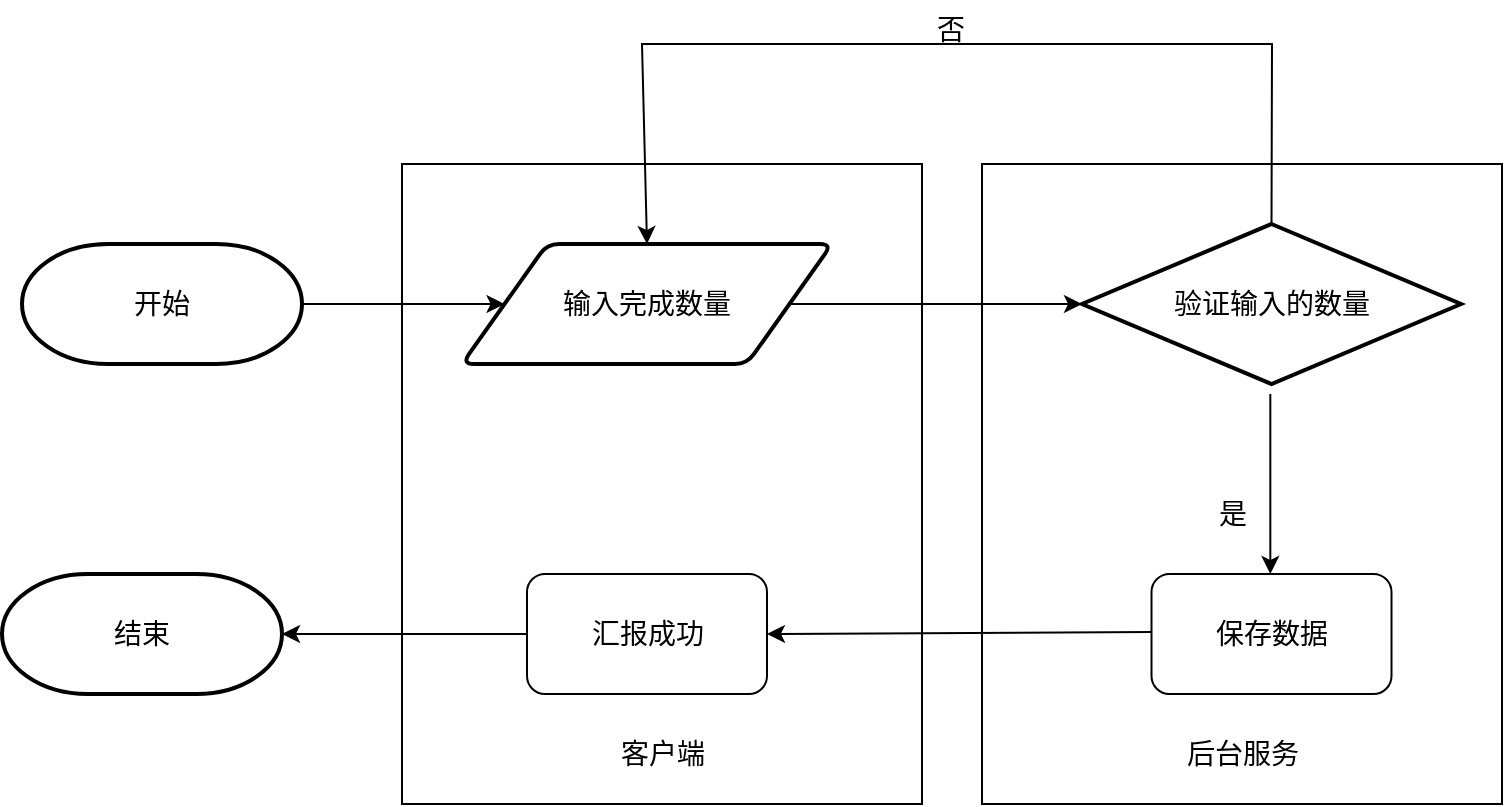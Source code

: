 <mxfile version="20.0.4" type="github">
  <diagram id="-Thg3NojDzIJrcwwlIQT" name="第 1 页">
    <mxGraphModel dx="1673" dy="925" grid="1" gridSize="10" guides="1" tooltips="1" connect="1" arrows="1" fold="1" page="1" pageScale="1" pageWidth="1654" pageHeight="2336" math="0" shadow="0">
      <root>
        <mxCell id="0" />
        <mxCell id="1" parent="0" />
        <mxCell id="zCkPLSWbQm5JxwFreFaJ-94" value="" style="verticalLabelPosition=bottom;verticalAlign=top;html=1;shape=mxgraph.basic.rect;fillColor2=none;strokeWidth=1;size=20;indent=5;fontSize=14;" vertex="1" parent="1">
          <mxGeometry x="880" y="740" width="260" height="320" as="geometry" />
        </mxCell>
        <mxCell id="zCkPLSWbQm5JxwFreFaJ-91" value="" style="verticalLabelPosition=bottom;verticalAlign=top;html=1;shape=mxgraph.basic.rect;fillColor2=none;strokeWidth=1;size=20;indent=5;fontSize=14;" vertex="1" parent="1">
          <mxGeometry x="590" y="740" width="260" height="320" as="geometry" />
        </mxCell>
        <mxCell id="zCkPLSWbQm5JxwFreFaJ-64" value="开始" style="strokeWidth=2;html=1;shape=mxgraph.flowchart.terminator;whiteSpace=wrap;fontSize=14;" vertex="1" parent="1">
          <mxGeometry x="400" y="780" width="140" height="60" as="geometry" />
        </mxCell>
        <mxCell id="zCkPLSWbQm5JxwFreFaJ-67" value="输入完成数量" style="shape=parallelogram;html=1;strokeWidth=2;perimeter=parallelogramPerimeter;whiteSpace=wrap;rounded=1;arcSize=12;size=0.23;fontSize=14;" vertex="1" parent="1">
          <mxGeometry x="620" y="780" width="185" height="60" as="geometry" />
        </mxCell>
        <mxCell id="zCkPLSWbQm5JxwFreFaJ-69" value="验证输入的数量" style="strokeWidth=2;html=1;shape=mxgraph.flowchart.decision;whiteSpace=wrap;fontSize=14;" vertex="1" parent="1">
          <mxGeometry x="930" y="770" width="189.5" height="80" as="geometry" />
        </mxCell>
        <mxCell id="zCkPLSWbQm5JxwFreFaJ-72" value="结束" style="strokeWidth=2;html=1;shape=mxgraph.flowchart.terminator;whiteSpace=wrap;fontSize=14;" vertex="1" parent="1">
          <mxGeometry x="390" y="945" width="140" height="60" as="geometry" />
        </mxCell>
        <mxCell id="zCkPLSWbQm5JxwFreFaJ-75" value="是" style="text;html=1;align=center;verticalAlign=middle;resizable=0;points=[];autosize=1;strokeColor=none;fillColor=none;fontSize=14;" vertex="1" parent="1">
          <mxGeometry x="985" y="900" width="40" height="30" as="geometry" />
        </mxCell>
        <mxCell id="zCkPLSWbQm5JxwFreFaJ-83" value="保存数据" style="rounded=1;whiteSpace=wrap;html=1;fontSize=14;" vertex="1" parent="1">
          <mxGeometry x="964.75" y="945" width="120" height="60" as="geometry" />
        </mxCell>
        <mxCell id="zCkPLSWbQm5JxwFreFaJ-85" value="" style="endArrow=classic;html=1;rounded=0;fontSize=14;" edge="1" parent="1">
          <mxGeometry width="50" height="50" relative="1" as="geometry">
            <mxPoint x="1024.16" y="855" as="sourcePoint" />
            <mxPoint x="1024.16" y="945" as="targetPoint" />
          </mxGeometry>
        </mxCell>
        <mxCell id="zCkPLSWbQm5JxwFreFaJ-93" value="客户端" style="text;html=1;align=center;verticalAlign=middle;resizable=0;points=[];autosize=1;strokeColor=none;fillColor=none;fontSize=14;" vertex="1" parent="1">
          <mxGeometry x="685" y="1020" width="70" height="30" as="geometry" />
        </mxCell>
        <mxCell id="zCkPLSWbQm5JxwFreFaJ-95" value="后台服务" style="text;html=1;align=center;verticalAlign=middle;resizable=0;points=[];autosize=1;strokeColor=none;fillColor=none;fontSize=14;" vertex="1" parent="1">
          <mxGeometry x="970" y="1020" width="80" height="30" as="geometry" />
        </mxCell>
        <mxCell id="zCkPLSWbQm5JxwFreFaJ-96" value="" style="endArrow=classic;html=1;rounded=0;fontSize=14;exitX=1;exitY=0.5;exitDx=0;exitDy=0;exitPerimeter=0;entryX=0;entryY=0.5;entryDx=0;entryDy=0;" edge="1" parent="1" source="zCkPLSWbQm5JxwFreFaJ-64" target="zCkPLSWbQm5JxwFreFaJ-67">
          <mxGeometry width="50" height="50" relative="1" as="geometry">
            <mxPoint x="700" y="680" as="sourcePoint" />
            <mxPoint x="750" y="630" as="targetPoint" />
          </mxGeometry>
        </mxCell>
        <mxCell id="zCkPLSWbQm5JxwFreFaJ-104" value="" style="endArrow=classic;html=1;rounded=0;fontSize=14;exitX=1;exitY=0.5;exitDx=0;exitDy=0;entryX=0;entryY=0.5;entryDx=0;entryDy=0;entryPerimeter=0;" edge="1" parent="1" source="zCkPLSWbQm5JxwFreFaJ-67" target="zCkPLSWbQm5JxwFreFaJ-69">
          <mxGeometry width="50" height="50" relative="1" as="geometry">
            <mxPoint x="700" y="680" as="sourcePoint" />
            <mxPoint x="750" y="630" as="targetPoint" />
          </mxGeometry>
        </mxCell>
        <mxCell id="zCkPLSWbQm5JxwFreFaJ-105" value="" style="endArrow=classic;html=1;rounded=0;fontSize=14;exitX=0.5;exitY=0;exitDx=0;exitDy=0;exitPerimeter=0;entryX=0.5;entryY=0;entryDx=0;entryDy=0;" edge="1" parent="1" source="zCkPLSWbQm5JxwFreFaJ-69" target="zCkPLSWbQm5JxwFreFaJ-67">
          <mxGeometry width="50" height="50" relative="1" as="geometry">
            <mxPoint x="700" y="680" as="sourcePoint" />
            <mxPoint x="750" y="620" as="targetPoint" />
            <Array as="points">
              <mxPoint x="1025" y="680" />
              <mxPoint x="710" y="680" />
            </Array>
          </mxGeometry>
        </mxCell>
        <mxCell id="zCkPLSWbQm5JxwFreFaJ-106" value="否" style="text;html=1;align=center;verticalAlign=middle;resizable=0;points=[];autosize=1;strokeColor=none;fillColor=none;fontSize=14;" vertex="1" parent="1">
          <mxGeometry x="844" y="658" width="40" height="30" as="geometry" />
        </mxCell>
        <mxCell id="zCkPLSWbQm5JxwFreFaJ-109" value="汇报成功" style="rounded=1;whiteSpace=wrap;html=1;fontSize=14;" vertex="1" parent="1">
          <mxGeometry x="652.5" y="945" width="120" height="60" as="geometry" />
        </mxCell>
        <mxCell id="zCkPLSWbQm5JxwFreFaJ-110" value="" style="endArrow=classic;html=1;rounded=0;fontSize=14;exitX=0;exitY=0.5;exitDx=0;exitDy=0;entryX=1;entryY=0.5;entryDx=0;entryDy=0;" edge="1" parent="1" target="zCkPLSWbQm5JxwFreFaJ-109">
          <mxGeometry width="50" height="50" relative="1" as="geometry">
            <mxPoint x="964.75" y="974" as="sourcePoint" />
            <mxPoint x="770" y="989" as="targetPoint" />
          </mxGeometry>
        </mxCell>
        <mxCell id="zCkPLSWbQm5JxwFreFaJ-111" value="" style="endArrow=classic;html=1;rounded=0;fontSize=14;entryX=1;entryY=0.5;entryDx=0;entryDy=0;entryPerimeter=0;exitX=0;exitY=0.5;exitDx=0;exitDy=0;" edge="1" parent="1" source="zCkPLSWbQm5JxwFreFaJ-109" target="zCkPLSWbQm5JxwFreFaJ-72">
          <mxGeometry width="50" height="50" relative="1" as="geometry">
            <mxPoint x="700" y="1040" as="sourcePoint" />
            <mxPoint x="750" y="990" as="targetPoint" />
          </mxGeometry>
        </mxCell>
      </root>
    </mxGraphModel>
  </diagram>
</mxfile>
